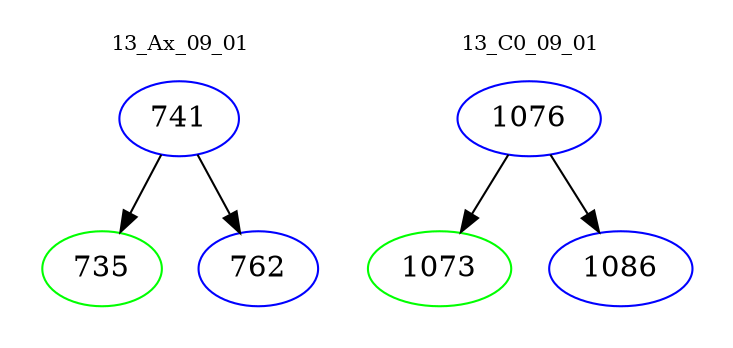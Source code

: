 digraph{
subgraph cluster_0 {
color = white
label = "13_Ax_09_01";
fontsize=10;
T0_741 [label="741", color="blue"]
T0_741 -> T0_735 [color="black"]
T0_735 [label="735", color="green"]
T0_741 -> T0_762 [color="black"]
T0_762 [label="762", color="blue"]
}
subgraph cluster_1 {
color = white
label = "13_C0_09_01";
fontsize=10;
T1_1076 [label="1076", color="blue"]
T1_1076 -> T1_1073 [color="black"]
T1_1073 [label="1073", color="green"]
T1_1076 -> T1_1086 [color="black"]
T1_1086 [label="1086", color="blue"]
}
}
